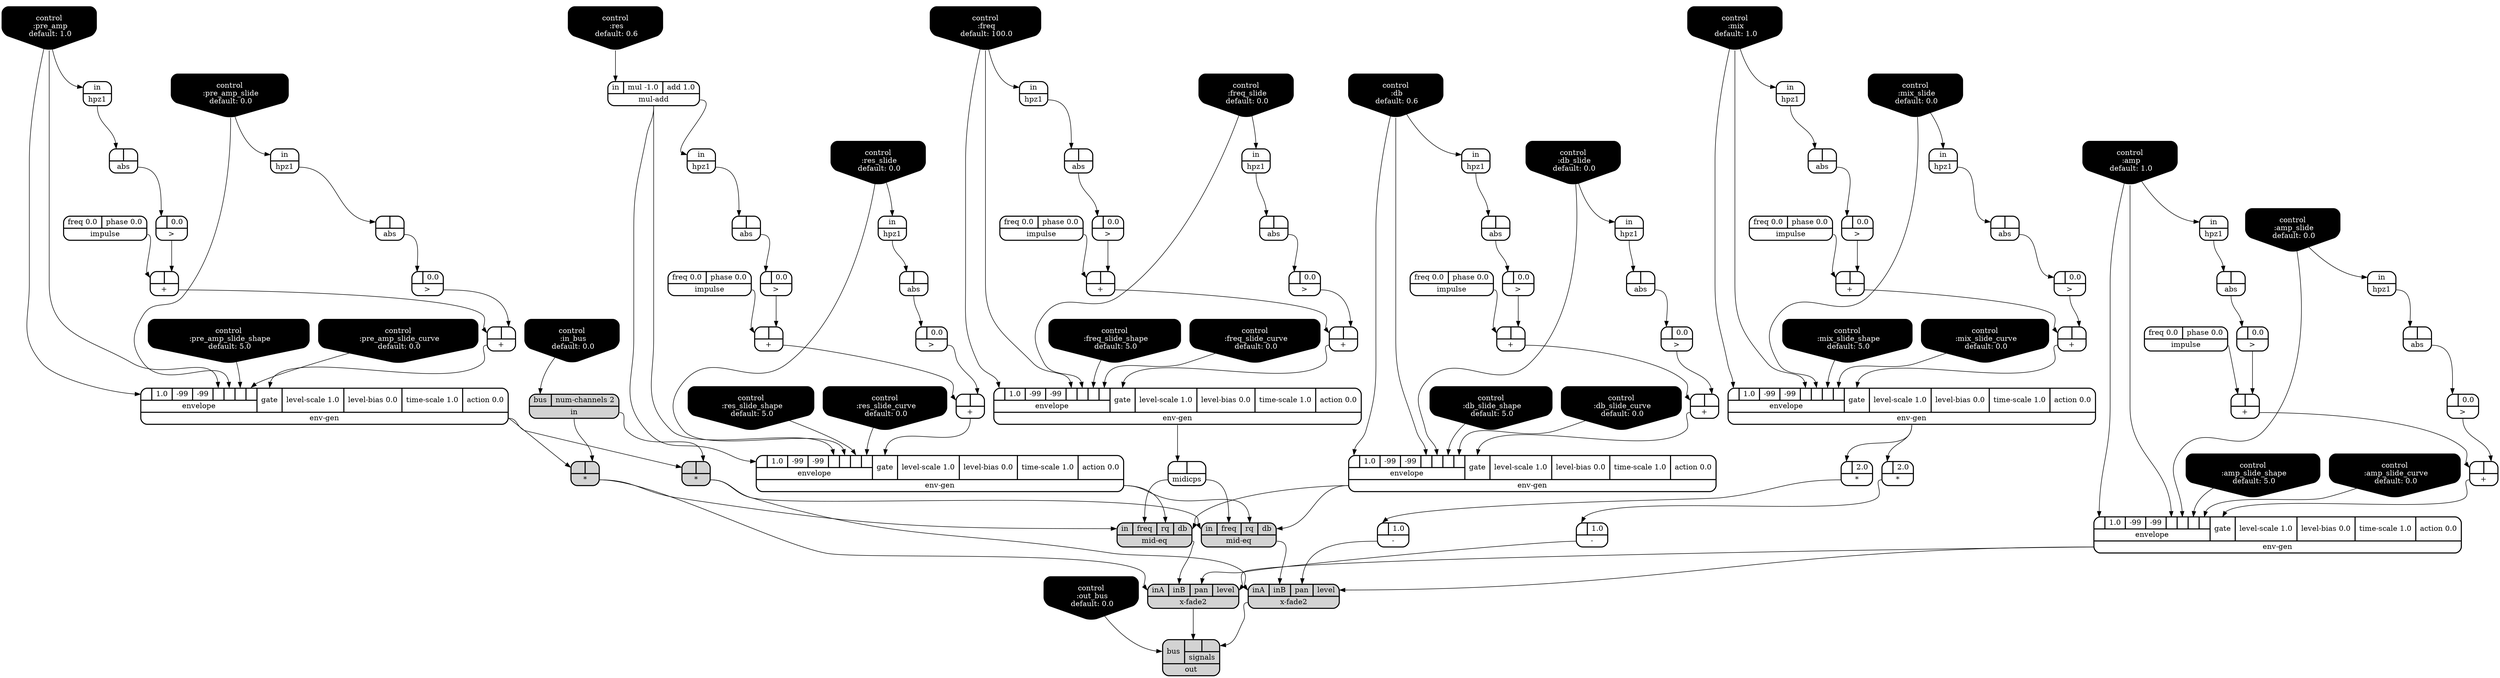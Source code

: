 digraph synthdef {
51 [label = "{{ <a> |<b> 2.0} |<__UG_NAME__>* }" style="bold, rounded" shape=record rankdir=LR];
53 [label = "{{ <a> |<b> 2.0} |<__UG_NAME__>* }" style="bold, rounded" shape=record rankdir=LR];
89 [label = "{{ <a> |<b> } |<__UG_NAME__>* }" style="filled, bold, rounded"  shape=record rankdir=LR];
96 [label = "{{ <a> |<b> } |<__UG_NAME__>* }" style="filled, bold, rounded"  shape=record rankdir=LR];
30 [label = "{{ <a> |<b> } |<__UG_NAME__>+ }" style="bold, rounded" shape=record rankdir=LR];
36 [label = "{{ <a> |<b> } |<__UG_NAME__>+ }" style="bold, rounded" shape=record rankdir=LR];
40 [label = "{{ <a> |<b> } |<__UG_NAME__>+ }" style="bold, rounded" shape=record rankdir=LR];
45 [label = "{{ <a> |<b> } |<__UG_NAME__>+ }" style="bold, rounded" shape=record rankdir=LR];
49 [label = "{{ <a> |<b> } |<__UG_NAME__>+ }" style="bold, rounded" shape=record rankdir=LR];
64 [label = "{{ <a> |<b> } |<__UG_NAME__>+ }" style="bold, rounded" shape=record rankdir=LR];
65 [label = "{{ <a> |<b> } |<__UG_NAME__>+ }" style="bold, rounded" shape=record rankdir=LR];
72 [label = "{{ <a> |<b> } |<__UG_NAME__>+ }" style="bold, rounded" shape=record rankdir=LR];
76 [label = "{{ <a> |<b> } |<__UG_NAME__>+ }" style="bold, rounded" shape=record rankdir=LR];
81 [label = "{{ <a> |<b> } |<__UG_NAME__>+ }" style="bold, rounded" shape=record rankdir=LR];
85 [label = "{{ <a> |<b> } |<__UG_NAME__>+ }" style="bold, rounded" shape=record rankdir=LR];
93 [label = "{{ <a> |<b> } |<__UG_NAME__>+ }" style="bold, rounded" shape=record rankdir=LR];
52 [label = "{{ <a> |<b> 1.0} |<__UG_NAME__>- }" style="bold, rounded" shape=record rankdir=LR];
54 [label = "{{ <a> |<b> 1.0} |<__UG_NAME__>- }" style="bold, rounded" shape=record rankdir=LR];
29 [label = "{{ <a> |<b> 0.0} |<__UG_NAME__>\> }" style="bold, rounded" shape=record rankdir=LR];
35 [label = "{{ <a> |<b> 0.0} |<__UG_NAME__>\> }" style="bold, rounded" shape=record rankdir=LR];
39 [label = "{{ <a> |<b> 0.0} |<__UG_NAME__>\> }" style="bold, rounded" shape=record rankdir=LR];
44 [label = "{{ <a> |<b> 0.0} |<__UG_NAME__>\> }" style="bold, rounded" shape=record rankdir=LR];
48 [label = "{{ <a> |<b> 0.0} |<__UG_NAME__>\> }" style="bold, rounded" shape=record rankdir=LR];
57 [label = "{{ <a> |<b> 0.0} |<__UG_NAME__>\> }" style="bold, rounded" shape=record rankdir=LR];
63 [label = "{{ <a> |<b> 0.0} |<__UG_NAME__>\> }" style="bold, rounded" shape=record rankdir=LR];
71 [label = "{{ <a> |<b> 0.0} |<__UG_NAME__>\> }" style="bold, rounded" shape=record rankdir=LR];
75 [label = "{{ <a> |<b> 0.0} |<__UG_NAME__>\> }" style="bold, rounded" shape=record rankdir=LR];
80 [label = "{{ <a> |<b> 0.0} |<__UG_NAME__>\> }" style="bold, rounded" shape=record rankdir=LR];
84 [label = "{{ <a> |<b> 0.0} |<__UG_NAME__>\> }" style="bold, rounded" shape=record rankdir=LR];
92 [label = "{{ <a> |<b> 0.0} |<__UG_NAME__>\> }" style="bold, rounded" shape=record rankdir=LR];
28 [label = "{{ <a> |<b> } |<__UG_NAME__>abs }" style="bold, rounded" shape=record rankdir=LR];
34 [label = "{{ <a> |<b> } |<__UG_NAME__>abs }" style="bold, rounded" shape=record rankdir=LR];
38 [label = "{{ <a> |<b> } |<__UG_NAME__>abs }" style="bold, rounded" shape=record rankdir=LR];
43 [label = "{{ <a> |<b> } |<__UG_NAME__>abs }" style="bold, rounded" shape=record rankdir=LR];
47 [label = "{{ <a> |<b> } |<__UG_NAME__>abs }" style="bold, rounded" shape=record rankdir=LR];
56 [label = "{{ <a> |<b> } |<__UG_NAME__>abs }" style="bold, rounded" shape=record rankdir=LR];
60 [label = "{{ <a> |<b> } |<__UG_NAME__>abs }" style="bold, rounded" shape=record rankdir=LR];
62 [label = "{{ <a> |<b> } |<__UG_NAME__>abs }" style="bold, rounded" shape=record rankdir=LR];
67 [label = "{{ <a> |<b> } |<__UG_NAME__>abs }" style="bold, rounded" shape=record rankdir=LR];
70 [label = "{{ <a> |<b> } |<__UG_NAME__>abs }" style="bold, rounded" shape=record rankdir=LR];
74 [label = "{{ <a> |<b> } |<__UG_NAME__>abs }" style="bold, rounded" shape=record rankdir=LR];
83 [label = "{{ <a> |<b> } |<__UG_NAME__>abs }" style="bold, rounded" shape=record rankdir=LR];
0 [label = "control
 :amp
 default: 1.0" shape=invhouse style="rounded, filled, bold" fillcolor=black fontcolor=white ]; 
1 [label = "control
 :amp_slide
 default: 0.0" shape=invhouse style="rounded, filled, bold" fillcolor=black fontcolor=white ]; 
2 [label = "control
 :amp_slide_shape
 default: 5.0" shape=invhouse style="rounded, filled, bold" fillcolor=black fontcolor=white ]; 
3 [label = "control
 :amp_slide_curve
 default: 0.0" shape=invhouse style="rounded, filled, bold" fillcolor=black fontcolor=white ]; 
4 [label = "control
 :mix
 default: 1.0" shape=invhouse style="rounded, filled, bold" fillcolor=black fontcolor=white ]; 
5 [label = "control
 :mix_slide
 default: 0.0" shape=invhouse style="rounded, filled, bold" fillcolor=black fontcolor=white ]; 
6 [label = "control
 :mix_slide_shape
 default: 5.0" shape=invhouse style="rounded, filled, bold" fillcolor=black fontcolor=white ]; 
7 [label = "control
 :mix_slide_curve
 default: 0.0" shape=invhouse style="rounded, filled, bold" fillcolor=black fontcolor=white ]; 
8 [label = "control
 :pre_amp
 default: 1.0" shape=invhouse style="rounded, filled, bold" fillcolor=black fontcolor=white ]; 
9 [label = "control
 :pre_amp_slide
 default: 0.0" shape=invhouse style="rounded, filled, bold" fillcolor=black fontcolor=white ]; 
10 [label = "control
 :pre_amp_slide_shape
 default: 5.0" shape=invhouse style="rounded, filled, bold" fillcolor=black fontcolor=white ]; 
11 [label = "control
 :pre_amp_slide_curve
 default: 0.0" shape=invhouse style="rounded, filled, bold" fillcolor=black fontcolor=white ]; 
12 [label = "control
 :freq
 default: 100.0" shape=invhouse style="rounded, filled, bold" fillcolor=black fontcolor=white ]; 
13 [label = "control
 :freq_slide
 default: 0.0" shape=invhouse style="rounded, filled, bold" fillcolor=black fontcolor=white ]; 
14 [label = "control
 :freq_slide_shape
 default: 5.0" shape=invhouse style="rounded, filled, bold" fillcolor=black fontcolor=white ]; 
15 [label = "control
 :freq_slide_curve
 default: 0.0" shape=invhouse style="rounded, filled, bold" fillcolor=black fontcolor=white ]; 
16 [label = "control
 :res
 default: 0.6" shape=invhouse style="rounded, filled, bold" fillcolor=black fontcolor=white ]; 
17 [label = "control
 :res_slide
 default: 0.0" shape=invhouse style="rounded, filled, bold" fillcolor=black fontcolor=white ]; 
18 [label = "control
 :res_slide_shape
 default: 5.0" shape=invhouse style="rounded, filled, bold" fillcolor=black fontcolor=white ]; 
19 [label = "control
 :res_slide_curve
 default: 0.0" shape=invhouse style="rounded, filled, bold" fillcolor=black fontcolor=white ]; 
20 [label = "control
 :db
 default: 0.6" shape=invhouse style="rounded, filled, bold" fillcolor=black fontcolor=white ]; 
21 [label = "control
 :db_slide
 default: 0.0" shape=invhouse style="rounded, filled, bold" fillcolor=black fontcolor=white ]; 
22 [label = "control
 :db_slide_shape
 default: 5.0" shape=invhouse style="rounded, filled, bold" fillcolor=black fontcolor=white ]; 
23 [label = "control
 :db_slide_curve
 default: 0.0" shape=invhouse style="rounded, filled, bold" fillcolor=black fontcolor=white ]; 
24 [label = "control
 :in_bus
 default: 0.0" shape=invhouse style="rounded, filled, bold" fillcolor=black fontcolor=white ]; 
25 [label = "control
 :out_bus
 default: 0.0" shape=invhouse style="rounded, filled, bold" fillcolor=black fontcolor=white ]; 
50 [label = "{{ {{<envelope___control___0>|1.0|-99|-99|<envelope___control___4>|<envelope___control___5>|<envelope___control___6>|<envelope___control___7>}|envelope}|<gate> gate|<level____scale> level-scale 1.0|<level____bias> level-bias 0.0|<time____scale> time-scale 1.0|<action> action 0.0} |<__UG_NAME__>env-gen }" style="bold, rounded" shape=record rankdir=LR];
77 [label = "{{ {{<envelope___control___0>|1.0|-99|-99|<envelope___control___4>|<envelope___control___5>|<envelope___control___6>|<envelope___control___7>}|envelope}|<gate> gate|<level____scale> level-scale 1.0|<level____bias> level-bias 0.0|<time____scale> time-scale 1.0|<action> action 0.0} |<__UG_NAME__>env-gen }" style="bold, rounded" shape=record rankdir=LR];
86 [label = "{{ {{<envelope___control___0>|1.0|-99|-99|<envelope___control___4>|<envelope___control___5>|<envelope___control___6>|<envelope___control___7>}|envelope}|<gate> gate|<level____scale> level-scale 1.0|<level____bias> level-bias 0.0|<time____scale> time-scale 1.0|<action> action 0.0} |<__UG_NAME__>env-gen }" style="bold, rounded" shape=record rankdir=LR];
87 [label = "{{ {{<envelope___control___0>|1.0|-99|-99|<envelope___control___4>|<envelope___control___5>|<envelope___control___6>|<envelope___control___7>}|envelope}|<gate> gate|<level____scale> level-scale 1.0|<level____bias> level-bias 0.0|<time____scale> time-scale 1.0|<action> action 0.0} |<__UG_NAME__>env-gen }" style="bold, rounded" shape=record rankdir=LR];
90 [label = "{{ {{<envelope___mul____add___0>|1.0|-99|-99|<envelope___mul____add___4>|<envelope___control___5>|<envelope___control___6>|<envelope___control___7>}|envelope}|<gate> gate|<level____scale> level-scale 1.0|<level____bias> level-bias 0.0|<time____scale> time-scale 1.0|<action> action 0.0} |<__UG_NAME__>env-gen }" style="bold, rounded" shape=record rankdir=LR];
94 [label = "{{ {{<envelope___control___0>|1.0|-99|-99|<envelope___control___4>|<envelope___control___5>|<envelope___control___6>|<envelope___control___7>}|envelope}|<gate> gate|<level____scale> level-scale 1.0|<level____bias> level-bias 0.0|<time____scale> time-scale 1.0|<action> action 0.0} |<__UG_NAME__>env-gen }" style="bold, rounded" shape=record rankdir=LR];
27 [label = "{{ <in> in} |<__UG_NAME__>hpz1 }" style="bold, rounded" shape=record rankdir=LR];
33 [label = "{{ <in> in} |<__UG_NAME__>hpz1 }" style="bold, rounded" shape=record rankdir=LR];
37 [label = "{{ <in> in} |<__UG_NAME__>hpz1 }" style="bold, rounded" shape=record rankdir=LR];
42 [label = "{{ <in> in} |<__UG_NAME__>hpz1 }" style="bold, rounded" shape=record rankdir=LR];
46 [label = "{{ <in> in} |<__UG_NAME__>hpz1 }" style="bold, rounded" shape=record rankdir=LR];
55 [label = "{{ <in> in} |<__UG_NAME__>hpz1 }" style="bold, rounded" shape=record rankdir=LR];
59 [label = "{{ <in> in} |<__UG_NAME__>hpz1 }" style="bold, rounded" shape=record rankdir=LR];
61 [label = "{{ <in> in} |<__UG_NAME__>hpz1 }" style="bold, rounded" shape=record rankdir=LR];
66 [label = "{{ <in> in} |<__UG_NAME__>hpz1 }" style="bold, rounded" shape=record rankdir=LR];
69 [label = "{{ <in> in} |<__UG_NAME__>hpz1 }" style="bold, rounded" shape=record rankdir=LR];
73 [label = "{{ <in> in} |<__UG_NAME__>hpz1 }" style="bold, rounded" shape=record rankdir=LR];
82 [label = "{{ <in> in} |<__UG_NAME__>hpz1 }" style="bold, rounded" shape=record rankdir=LR];
26 [label = "{{ <freq> freq 0.0|<phase> phase 0.0} |<__UG_NAME__>impulse }" style="bold, rounded" shape=record rankdir=LR];
31 [label = "{{ <freq> freq 0.0|<phase> phase 0.0} |<__UG_NAME__>impulse }" style="bold, rounded" shape=record rankdir=LR];
41 [label = "{{ <freq> freq 0.0|<phase> phase 0.0} |<__UG_NAME__>impulse }" style="bold, rounded" shape=record rankdir=LR];
58 [label = "{{ <freq> freq 0.0|<phase> phase 0.0} |<__UG_NAME__>impulse }" style="bold, rounded" shape=record rankdir=LR];
68 [label = "{{ <freq> freq 0.0|<phase> phase 0.0} |<__UG_NAME__>impulse }" style="bold, rounded" shape=record rankdir=LR];
79 [label = "{{ <freq> freq 0.0|<phase> phase 0.0} |<__UG_NAME__>impulse }" style="bold, rounded" shape=record rankdir=LR];
88 [label = "{{ <bus> bus|<num____channels> num-channels 2} |<__UG_NAME__>in }" style="filled, bold, rounded"  shape=record rankdir=LR];
91 [label = "{{ <in> in|<freq> freq|<rq> rq|<db> db} |<__UG_NAME__>mid-eq }" style="filled, bold, rounded"  shape=record rankdir=LR];
97 [label = "{{ <in> in|<freq> freq|<rq> rq|<db> db} |<__UG_NAME__>mid-eq }" style="filled, bold, rounded"  shape=record rankdir=LR];
78 [label = "{{ <a> |<b> } |<__UG_NAME__>midicps }" style="bold, rounded" shape=record rankdir=LR];
32 [label = "{{ <in> in|<mul> mul -1.0|<add> add 1.0} |<__UG_NAME__>mul-add }" style="bold, rounded" shape=record rankdir=LR];
99 [label = "{{ <bus> bus|{{<signals___x____fade2___0>|<signals___x____fade2___1>}|signals}} |<__UG_NAME__>out }" style="filled, bold, rounded"  shape=record rankdir=LR];
95 [label = "{{ <ina> inA|<inb> inB|<pan> pan|<level> level} |<__UG_NAME__>x-fade2 }" style="filled, bold, rounded"  shape=record rankdir=LR];
98 [label = "{{ <ina> inA|<inb> inB|<pan> pan|<level> level} |<__UG_NAME__>x-fade2 }" style="filled, bold, rounded"  shape=record rankdir=LR];

50:__UG_NAME__ -> 51:a ;
50:__UG_NAME__ -> 53:a ;
88:__UG_NAME__ -> 89:b ;
87:__UG_NAME__ -> 89:a ;
88:__UG_NAME__ -> 96:b ;
87:__UG_NAME__ -> 96:a ;
29:__UG_NAME__ -> 30:b ;
26:__UG_NAME__ -> 30:a ;
35:__UG_NAME__ -> 36:b ;
31:__UG_NAME__ -> 36:a ;
39:__UG_NAME__ -> 40:b ;
36:__UG_NAME__ -> 40:a ;
44:__UG_NAME__ -> 45:b ;
41:__UG_NAME__ -> 45:a ;
48:__UG_NAME__ -> 49:b ;
45:__UG_NAME__ -> 49:a ;
63:__UG_NAME__ -> 64:b ;
58:__UG_NAME__ -> 64:a ;
57:__UG_NAME__ -> 65:b ;
64:__UG_NAME__ -> 65:a ;
71:__UG_NAME__ -> 72:b ;
68:__UG_NAME__ -> 72:a ;
75:__UG_NAME__ -> 76:b ;
72:__UG_NAME__ -> 76:a ;
80:__UG_NAME__ -> 81:b ;
79:__UG_NAME__ -> 81:a ;
84:__UG_NAME__ -> 85:b ;
81:__UG_NAME__ -> 85:a ;
92:__UG_NAME__ -> 93:b ;
30:__UG_NAME__ -> 93:a ;
51:__UG_NAME__ -> 52:a ;
53:__UG_NAME__ -> 54:a ;
28:__UG_NAME__ -> 29:a ;
34:__UG_NAME__ -> 35:a ;
38:__UG_NAME__ -> 39:a ;
43:__UG_NAME__ -> 44:a ;
47:__UG_NAME__ -> 48:a ;
56:__UG_NAME__ -> 57:a ;
62:__UG_NAME__ -> 63:a ;
70:__UG_NAME__ -> 71:a ;
74:__UG_NAME__ -> 75:a ;
60:__UG_NAME__ -> 80:a ;
83:__UG_NAME__ -> 84:a ;
67:__UG_NAME__ -> 92:a ;
27:__UG_NAME__ -> 28:a ;
33:__UG_NAME__ -> 34:a ;
37:__UG_NAME__ -> 38:a ;
42:__UG_NAME__ -> 43:a ;
46:__UG_NAME__ -> 47:a ;
55:__UG_NAME__ -> 56:a ;
59:__UG_NAME__ -> 60:a ;
61:__UG_NAME__ -> 62:a ;
66:__UG_NAME__ -> 67:a ;
69:__UG_NAME__ -> 70:a ;
73:__UG_NAME__ -> 74:a ;
82:__UG_NAME__ -> 83:a ;
49:__UG_NAME__ -> 50:gate ;
4:__UG_NAME__ -> 50:envelope___control___0 ;
4:__UG_NAME__ -> 50:envelope___control___4 ;
5:__UG_NAME__ -> 50:envelope___control___5 ;
6:__UG_NAME__ -> 50:envelope___control___6 ;
7:__UG_NAME__ -> 50:envelope___control___7 ;
76:__UG_NAME__ -> 77:gate ;
12:__UG_NAME__ -> 77:envelope___control___0 ;
12:__UG_NAME__ -> 77:envelope___control___4 ;
13:__UG_NAME__ -> 77:envelope___control___5 ;
14:__UG_NAME__ -> 77:envelope___control___6 ;
15:__UG_NAME__ -> 77:envelope___control___7 ;
85:__UG_NAME__ -> 86:gate ;
20:__UG_NAME__ -> 86:envelope___control___0 ;
20:__UG_NAME__ -> 86:envelope___control___4 ;
21:__UG_NAME__ -> 86:envelope___control___5 ;
22:__UG_NAME__ -> 86:envelope___control___6 ;
23:__UG_NAME__ -> 86:envelope___control___7 ;
65:__UG_NAME__ -> 87:gate ;
8:__UG_NAME__ -> 87:envelope___control___0 ;
8:__UG_NAME__ -> 87:envelope___control___4 ;
9:__UG_NAME__ -> 87:envelope___control___5 ;
10:__UG_NAME__ -> 87:envelope___control___6 ;
11:__UG_NAME__ -> 87:envelope___control___7 ;
40:__UG_NAME__ -> 90:gate ;
32:__UG_NAME__ -> 90:envelope___mul____add___0 ;
32:__UG_NAME__ -> 90:envelope___mul____add___4 ;
17:__UG_NAME__ -> 90:envelope___control___5 ;
18:__UG_NAME__ -> 90:envelope___control___6 ;
19:__UG_NAME__ -> 90:envelope___control___7 ;
93:__UG_NAME__ -> 94:gate ;
0:__UG_NAME__ -> 94:envelope___control___0 ;
0:__UG_NAME__ -> 94:envelope___control___4 ;
1:__UG_NAME__ -> 94:envelope___control___5 ;
2:__UG_NAME__ -> 94:envelope___control___6 ;
3:__UG_NAME__ -> 94:envelope___control___7 ;
0:__UG_NAME__ -> 27:in ;
32:__UG_NAME__ -> 33:in ;
17:__UG_NAME__ -> 37:in ;
4:__UG_NAME__ -> 42:in ;
5:__UG_NAME__ -> 46:in ;
9:__UG_NAME__ -> 55:in ;
20:__UG_NAME__ -> 59:in ;
8:__UG_NAME__ -> 61:in ;
1:__UG_NAME__ -> 66:in ;
12:__UG_NAME__ -> 69:in ;
13:__UG_NAME__ -> 73:in ;
21:__UG_NAME__ -> 82:in ;
24:__UG_NAME__ -> 88:bus ;
86:__UG_NAME__ -> 91:db ;
90:__UG_NAME__ -> 91:rq ;
78:__UG_NAME__ -> 91:freq ;
89:__UG_NAME__ -> 91:in ;
86:__UG_NAME__ -> 97:db ;
90:__UG_NAME__ -> 97:rq ;
78:__UG_NAME__ -> 97:freq ;
96:__UG_NAME__ -> 97:in ;
77:__UG_NAME__ -> 78:a ;
16:__UG_NAME__ -> 32:in ;
95:__UG_NAME__ -> 99:signals___x____fade2___0 ;
98:__UG_NAME__ -> 99:signals___x____fade2___1 ;
25:__UG_NAME__ -> 99:bus ;
94:__UG_NAME__ -> 95:level ;
54:__UG_NAME__ -> 95:pan ;
91:__UG_NAME__ -> 95:inb ;
89:__UG_NAME__ -> 95:ina ;
94:__UG_NAME__ -> 98:level ;
52:__UG_NAME__ -> 98:pan ;
97:__UG_NAME__ -> 98:inb ;
96:__UG_NAME__ -> 98:ina ;

}